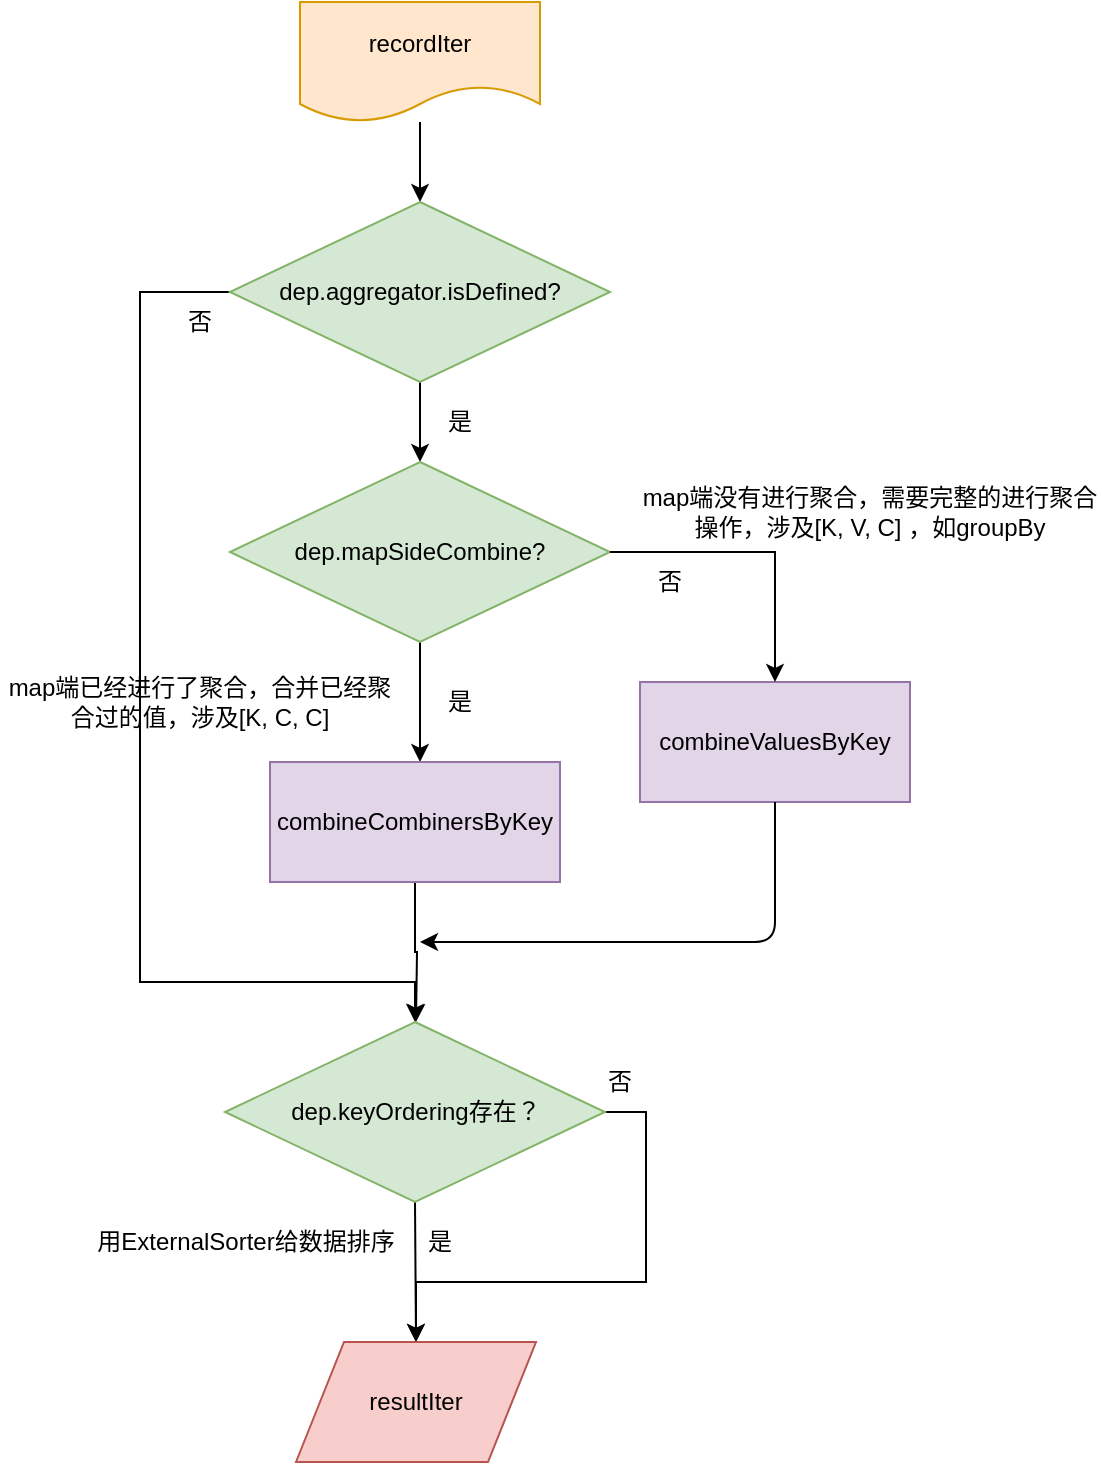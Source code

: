 <mxfile version="10.6.2" type="github"><diagram id="B1miW9sNnXTPqfoYgWkj" name="Page-1"><mxGraphModel dx="1158" dy="766" grid="1" gridSize="10" guides="1" tooltips="1" connect="1" arrows="1" fold="1" page="1" pageScale="1" pageWidth="827" pageHeight="1169" math="0" shadow="0"><root><mxCell id="0"/><mxCell id="1" parent="0"/><mxCell id="MIB6hbEZbPjmD4DY4Ua3-6" value="" style="edgeStyle=orthogonalEdgeStyle;rounded=0;orthogonalLoop=1;jettySize=auto;html=1;entryX=0.5;entryY=0;entryDx=0;entryDy=0;" edge="1" parent="1" source="MIB6hbEZbPjmD4DY4Ua3-2" target="MIB6hbEZbPjmD4DY4Ua3-7"><mxGeometry relative="1" as="geometry"><mxPoint x="400" y="230" as="targetPoint"/></mxGeometry></mxCell><mxCell id="MIB6hbEZbPjmD4DY4Ua3-2" value="&lt;span&gt;recordIter&lt;/span&gt;" style="shape=document;whiteSpace=wrap;html=1;boundedLbl=1;fillColor=#ffe6cc;strokeColor=#d79b00;" vertex="1" parent="1"><mxGeometry x="340" y="110" width="120" height="60" as="geometry"/></mxCell><mxCell id="MIB6hbEZbPjmD4DY4Ua3-19" style="edgeStyle=orthogonalEdgeStyle;rounded=0;orthogonalLoop=1;jettySize=auto;html=1;exitX=0.5;exitY=1;exitDx=0;exitDy=0;" edge="1" parent="1" source="MIB6hbEZbPjmD4DY4Ua3-7"><mxGeometry relative="1" as="geometry"><mxPoint x="400" y="340" as="targetPoint"/></mxGeometry></mxCell><mxCell id="MIB6hbEZbPjmD4DY4Ua3-59" style="edgeStyle=orthogonalEdgeStyle;rounded=0;orthogonalLoop=1;jettySize=auto;html=1;exitX=0;exitY=0.5;exitDx=0;exitDy=0;entryX=0.5;entryY=0;entryDx=0;entryDy=0;" edge="1" parent="1" source="MIB6hbEZbPjmD4DY4Ua3-7" target="MIB6hbEZbPjmD4DY4Ua3-44"><mxGeometry relative="1" as="geometry"><Array as="points"><mxPoint x="260" y="255"/><mxPoint x="260" y="600"/><mxPoint x="398" y="600"/></Array></mxGeometry></mxCell><mxCell id="MIB6hbEZbPjmD4DY4Ua3-7" value="&lt;span&gt;dep&lt;/span&gt;&lt;span&gt;.aggregator.isDefined?&lt;/span&gt;" style="rhombus;whiteSpace=wrap;html=1;fillColor=#d5e8d4;strokeColor=#82b366;" vertex="1" parent="1"><mxGeometry x="305" y="210" width="190" height="90" as="geometry"/></mxCell><mxCell id="MIB6hbEZbPjmD4DY4Ua3-20" style="edgeStyle=orthogonalEdgeStyle;rounded=0;orthogonalLoop=1;jettySize=auto;html=1;exitX=0.5;exitY=1;exitDx=0;exitDy=0;entryX=0.5;entryY=0;entryDx=0;entryDy=0;" edge="1" parent="1" source="MIB6hbEZbPjmD4DY4Ua3-10"><mxGeometry relative="1" as="geometry"><mxPoint x="400" y="490" as="targetPoint"/></mxGeometry></mxCell><mxCell id="MIB6hbEZbPjmD4DY4Ua3-10" value="&lt;span&gt;dep&lt;/span&gt;&lt;span&gt;.mapSideCombine?&lt;/span&gt;&lt;br&gt;" style="rhombus;whiteSpace=wrap;html=1;fillColor=#d5e8d4;strokeColor=#82b366;" vertex="1" parent="1"><mxGeometry x="305" y="340" width="190" height="90" as="geometry"/></mxCell><mxCell id="MIB6hbEZbPjmD4DY4Ua3-11" value="是" style="text;html=1;strokeColor=none;fillColor=none;align=center;verticalAlign=middle;whiteSpace=wrap;rounded=0;" vertex="1" parent="1"><mxGeometry x="400" y="310" width="40" height="20" as="geometry"/></mxCell><mxCell id="MIB6hbEZbPjmD4DY4Ua3-23" value="是" style="text;html=1;strokeColor=none;fillColor=none;align=center;verticalAlign=middle;whiteSpace=wrap;rounded=0;" vertex="1" parent="1"><mxGeometry x="410" y="450" width="20" height="20" as="geometry"/></mxCell><mxCell id="MIB6hbEZbPjmD4DY4Ua3-28" value="&lt;span&gt;map端已经进行了聚合，合并已经聚合过的值，涉及[K, C, C]&lt;/span&gt;" style="text;html=1;strokeColor=none;fillColor=none;align=center;verticalAlign=middle;whiteSpace=wrap;rounded=0;" vertex="1" parent="1"><mxGeometry x="190" y="450" width="200" height="20" as="geometry"/></mxCell><mxCell id="MIB6hbEZbPjmD4DY4Ua3-33" value="&lt;span&gt;map端没有进行聚合，需要完整的进行聚合操作，涉及[K, V, C] ，如groupBy&lt;/span&gt;&lt;br&gt;" style="text;html=1;strokeColor=none;fillColor=none;align=center;verticalAlign=middle;whiteSpace=wrap;rounded=0;" vertex="1" parent="1"><mxGeometry x="510" y="360" width="230" height="10" as="geometry"/></mxCell><mxCell id="MIB6hbEZbPjmD4DY4Ua3-34" value="否" style="text;html=1;strokeColor=none;fillColor=none;align=center;verticalAlign=middle;whiteSpace=wrap;rounded=0;" vertex="1" parent="1"><mxGeometry x="515" y="390" width="20" height="20" as="geometry"/></mxCell><mxCell id="MIB6hbEZbPjmD4DY4Ua3-37" style="edgeStyle=orthogonalEdgeStyle;rounded=0;orthogonalLoop=1;jettySize=auto;html=1;exitX=0.5;exitY=1;exitDx=0;exitDy=0;" edge="1" parent="1" source="MIB6hbEZbPjmD4DY4Ua3-35"><mxGeometry relative="1" as="geometry"><mxPoint x="398" y="620" as="targetPoint"/></mxGeometry></mxCell><mxCell id="MIB6hbEZbPjmD4DY4Ua3-35" value="&lt;span&gt;combineCombinersByKey&lt;/span&gt;" style="rounded=0;whiteSpace=wrap;html=1;fillColor=#e1d5e7;strokeColor=#9673a6;" vertex="1" parent="1"><mxGeometry x="325" y="490" width="145" height="60" as="geometry"/></mxCell><mxCell id="MIB6hbEZbPjmD4DY4Ua3-36" value="&lt;span&gt;combineValuesByKey&lt;/span&gt;&lt;br&gt;" style="rounded=0;whiteSpace=wrap;html=1;fillColor=#e1d5e7;strokeColor=#9673a6;" vertex="1" parent="1"><mxGeometry x="510" y="450" width="135" height="60" as="geometry"/></mxCell><mxCell id="MIB6hbEZbPjmD4DY4Ua3-38" style="edgeStyle=orthogonalEdgeStyle;rounded=0;orthogonalLoop=1;jettySize=auto;html=1;exitX=1;exitY=0.5;exitDx=0;exitDy=0;entryX=0.5;entryY=0;entryDx=0;entryDy=0;" edge="1" parent="1" source="MIB6hbEZbPjmD4DY4Ua3-10" target="MIB6hbEZbPjmD4DY4Ua3-36"><mxGeometry relative="1" as="geometry"><mxPoint x="495" y="385" as="sourcePoint"/><mxPoint x="570" y="490" as="targetPoint"/></mxGeometry></mxCell><mxCell id="MIB6hbEZbPjmD4DY4Ua3-41" value="" style="endArrow=classic;html=1;exitX=0.5;exitY=1;exitDx=0;exitDy=0;edgeStyle=orthogonalEdgeStyle;" edge="1" parent="1" source="MIB6hbEZbPjmD4DY4Ua3-36"><mxGeometry width="50" height="50" relative="1" as="geometry"><mxPoint x="180" y="700" as="sourcePoint"/><mxPoint x="400" y="580" as="targetPoint"/><Array as="points"><mxPoint x="578" y="580"/></Array></mxGeometry></mxCell><mxCell id="MIB6hbEZbPjmD4DY4Ua3-43" value="否" style="text;html=1;strokeColor=none;fillColor=none;align=center;verticalAlign=middle;whiteSpace=wrap;rounded=0;" vertex="1" parent="1"><mxGeometry x="280" y="260" width="20" height="20" as="geometry"/></mxCell><mxCell id="MIB6hbEZbPjmD4DY4Ua3-50" style="edgeStyle=none;rounded=0;orthogonalLoop=1;jettySize=auto;html=1;exitX=0.5;exitY=1;exitDx=0;exitDy=0;entryX=0.5;entryY=0;entryDx=0;entryDy=0;" edge="1" parent="1" source="MIB6hbEZbPjmD4DY4Ua3-44" target="MIB6hbEZbPjmD4DY4Ua3-48"><mxGeometry relative="1" as="geometry"/></mxCell><mxCell id="MIB6hbEZbPjmD4DY4Ua3-52" style="edgeStyle=orthogonalEdgeStyle;rounded=0;orthogonalLoop=1;jettySize=auto;html=1;exitX=1;exitY=0.5;exitDx=0;exitDy=0;" edge="1" parent="1" source="MIB6hbEZbPjmD4DY4Ua3-44" target="MIB6hbEZbPjmD4DY4Ua3-48"><mxGeometry relative="1" as="geometry"><Array as="points"><mxPoint x="513" y="665"/><mxPoint x="513" y="750"/><mxPoint x="398" y="750"/></Array></mxGeometry></mxCell><mxCell id="MIB6hbEZbPjmD4DY4Ua3-44" value="&lt;span&gt;dep&lt;/span&gt;&lt;span&gt;.keyOrdering存在？&lt;/span&gt;&lt;br&gt;" style="rhombus;whiteSpace=wrap;html=1;fillColor=#d5e8d4;strokeColor=#82b366;" vertex="1" parent="1"><mxGeometry x="302.5" y="620" width="190" height="90" as="geometry"/></mxCell><mxCell id="MIB6hbEZbPjmD4DY4Ua3-48" value="&lt;span&gt;resultIter&lt;/span&gt;" style="shape=parallelogram;perimeter=parallelogramPerimeter;whiteSpace=wrap;html=1;fillColor=#f8cecc;strokeColor=#b85450;" vertex="1" parent="1"><mxGeometry x="338" y="780" width="120" height="60" as="geometry"/></mxCell><mxCell id="MIB6hbEZbPjmD4DY4Ua3-53" value="是" style="text;html=1;strokeColor=none;fillColor=none;align=center;verticalAlign=middle;whiteSpace=wrap;rounded=0;" vertex="1" parent="1"><mxGeometry x="400" y="720" width="20" height="20" as="geometry"/></mxCell><mxCell id="MIB6hbEZbPjmD4DY4Ua3-54" value="&lt;span&gt;用&lt;/span&gt;&lt;span&gt;ExternalSorter给数据排序&lt;/span&gt;" style="text;html=1;strokeColor=none;fillColor=none;align=center;verticalAlign=middle;whiteSpace=wrap;rounded=0;" vertex="1" parent="1"><mxGeometry x="213" y="720" width="200" height="20" as="geometry"/></mxCell><mxCell id="MIB6hbEZbPjmD4DY4Ua3-55" value="否" style="text;html=1;strokeColor=none;fillColor=none;align=center;verticalAlign=middle;whiteSpace=wrap;rounded=0;" vertex="1" parent="1"><mxGeometry x="490" y="640" width="20" height="20" as="geometry"/></mxCell></root></mxGraphModel></diagram></mxfile>